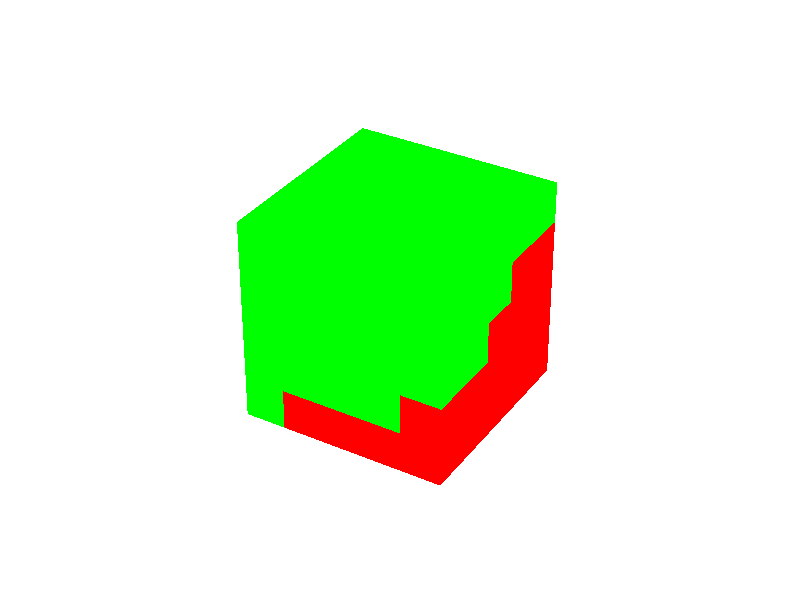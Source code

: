 #version 3.7;
#include "shapes.inc"
background {color rgb<1.000000,1.000000,1.000000>}
camera {
perspective
right x*image_width/image_height
location <3.962000, 4.827000, -5.270000>
look_at <0.500000, 0.500000, 0.500000>
angle 25.000000
sky <0.000000, 1.000000, 0.000000>
}
light_source { <3.962000, 4.827000, -5.270000> rgb<1.000000, 1.000000, 1.000000> shadowless}

global_settings { assumed_gamma 2.2 }
union {

mesh2 {
  vertex_vectors {
    152,
    <0.000000000000,0.000000000000,0.000000000000>,
    <0.200000000000,0.000000000000,0.000000000000>,
    <0.400000000000,0.000000000000,0.000000000000>,
    <0.600000000000,0.000000000000,0.000000000000>,
    <0.800000000000,0.000000000000,0.000000000000>,
    <1.000000000000,0.000000000000,0.000000000000>,
    <0.000000000000,0.200000000000,0.000000000000>,
    <0.200000000000,0.200000000000,0.000000000000>,
    <0.400000000000,0.200000000000,0.000000000000>,
    <0.600000000000,0.200000000000,0.000000000000>,
    <0.800000000000,0.200000000000,0.000000000000>,
    <1.000000000000,0.200000000000,0.000000000000>,
    <0.000000000000,0.400000000000,0.000000000000>,
    <0.200000000000,0.400000000000,0.000000000000>,
    <0.400000000000,0.400000000000,0.000000000000>,
    <0.600000000000,0.400000000000,0.000000000000>,
    <0.800000000000,0.400000000000,0.000000000000>,
    <1.000000000000,0.400000000000,0.000000000000>,
    <0.000000000000,0.600000000000,0.000000000000>,
    <0.200000000000,0.600000000000,0.000000000000>,
    <0.400000000000,0.600000000000,0.000000000000>,
    <0.600000000000,0.600000000000,0.000000000000>,
    <0.800000000000,0.600000000000,0.000000000000>,
    <1.000000000000,0.600000000000,0.000000000000>,
    <0.000000000000,0.800000000000,0.000000000000>,
    <0.200000000000,0.800000000000,0.000000000000>,
    <0.400000000000,0.800000000000,0.000000000000>,
    <0.600000000000,0.800000000000,0.000000000000>,
    <0.800000000000,0.800000000000,0.000000000000>,
    <1.000000000000,0.800000000000,0.000000000000>,
    <0.000000000000,1.000000000000,0.000000000000>,
    <0.200000000000,1.000000000000,0.000000000000>,
    <0.400000000000,1.000000000000,0.000000000000>,
    <0.600000000000,1.000000000000,0.000000000000>,
    <0.800000000000,1.000000000000,0.000000000000>,
    <1.000000000000,1.000000000000,0.000000000000>,
    <0.000000000000,0.000000000000,0.200000000000>,
    <0.200000000000,0.000000000000,0.200000000000>,
    <0.400000000000,0.000000000000,0.200000000000>,
    <0.600000000000,0.000000000000,0.200000000000>,
    <0.800000000000,0.000000000000,0.200000000000>,
    <1.000000000000,0.000000000000,0.200000000000>,
    <0.000000000000,0.200000000000,0.200000000000>,
    <1.000000000000,0.200000000000,0.200000000000>,
    <0.000000000000,0.400000000000,0.200000000000>,
    <1.000000000000,0.400000000000,0.200000000000>,
    <0.000000000000,0.600000000000,0.200000000000>,
    <1.000000000000,0.600000000000,0.200000000000>,
    <0.000000000000,0.800000000000,0.200000000000>,
    <1.000000000000,0.800000000000,0.200000000000>,
    <0.000000000000,1.000000000000,0.200000000000>,
    <0.200000000000,1.000000000000,0.200000000000>,
    <0.400000000000,1.000000000000,0.200000000000>,
    <0.600000000000,1.000000000000,0.200000000000>,
    <0.800000000000,1.000000000000,0.200000000000>,
    <1.000000000000,1.000000000000,0.200000000000>,
    <0.000000000000,0.000000000000,0.400000000000>,
    <0.200000000000,0.000000000000,0.400000000000>,
    <0.400000000000,0.000000000000,0.400000000000>,
    <0.600000000000,0.000000000000,0.400000000000>,
    <0.800000000000,0.000000000000,0.400000000000>,
    <1.000000000000,0.000000000000,0.400000000000>,
    <0.000000000000,0.200000000000,0.400000000000>,
    <1.000000000000,0.200000000000,0.400000000000>,
    <0.000000000000,0.400000000000,0.400000000000>,
    <1.000000000000,0.400000000000,0.400000000000>,
    <0.000000000000,0.600000000000,0.400000000000>,
    <1.000000000000,0.600000000000,0.400000000000>,
    <0.000000000000,0.800000000000,0.400000000000>,
    <1.000000000000,0.800000000000,0.400000000000>,
    <0.000000000000,1.000000000000,0.400000000000>,
    <0.200000000000,1.000000000000,0.400000000000>,
    <0.400000000000,1.000000000000,0.400000000000>,
    <0.600000000000,1.000000000000,0.400000000000>,
    <0.800000000000,1.000000000000,0.400000000000>,
    <1.000000000000,1.000000000000,0.400000000000>,
    <0.000000000000,0.000000000000,0.600000000000>,
    <0.200000000000,0.000000000000,0.600000000000>,
    <0.400000000000,0.000000000000,0.600000000000>,
    <0.600000000000,0.000000000000,0.600000000000>,
    <0.800000000000,0.000000000000,0.600000000000>,
    <1.000000000000,0.000000000000,0.600000000000>,
    <0.000000000000,0.200000000000,0.600000000000>,
    <1.000000000000,0.200000000000,0.600000000000>,
    <0.000000000000,0.400000000000,0.600000000000>,
    <1.000000000000,0.400000000000,0.600000000000>,
    <0.000000000000,0.600000000000,0.600000000000>,
    <1.000000000000,0.600000000000,0.600000000000>,
    <0.000000000000,0.800000000000,0.600000000000>,
    <1.000000000000,0.800000000000,0.600000000000>,
    <0.000000000000,1.000000000000,0.600000000000>,
    <0.200000000000,1.000000000000,0.600000000000>,
    <0.400000000000,1.000000000000,0.600000000000>,
    <0.600000000000,1.000000000000,0.600000000000>,
    <0.800000000000,1.000000000000,0.600000000000>,
    <1.000000000000,1.000000000000,0.600000000000>,
    <0.000000000000,0.000000000000,0.800000000000>,
    <0.200000000000,0.000000000000,0.800000000000>,
    <0.400000000000,0.000000000000,0.800000000000>,
    <0.600000000000,0.000000000000,0.800000000000>,
    <0.800000000000,0.000000000000,0.800000000000>,
    <1.000000000000,0.000000000000,0.800000000000>,
    <0.000000000000,0.200000000000,0.800000000000>,
    <1.000000000000,0.200000000000,0.800000000000>,
    <0.000000000000,0.400000000000,0.800000000000>,
    <1.000000000000,0.400000000000,0.800000000000>,
    <0.000000000000,0.600000000000,0.800000000000>,
    <1.000000000000,0.600000000000,0.800000000000>,
    <0.000000000000,0.800000000000,0.800000000000>,
    <1.000000000000,0.800000000000,0.800000000000>,
    <0.000000000000,1.000000000000,0.800000000000>,
    <0.200000000000,1.000000000000,0.800000000000>,
    <0.400000000000,1.000000000000,0.800000000000>,
    <0.600000000000,1.000000000000,0.800000000000>,
    <0.800000000000,1.000000000000,0.800000000000>,
    <1.000000000000,1.000000000000,0.800000000000>,
    <0.000000000000,0.000000000000,1.000000000000>,
    <0.200000000000,0.000000000000,1.000000000000>,
    <0.400000000000,0.000000000000,1.000000000000>,
    <0.600000000000,0.000000000000,1.000000000000>,
    <0.800000000000,0.000000000000,1.000000000000>,
    <1.000000000000,0.000000000000,1.000000000000>,
    <0.000000000000,0.200000000000,1.000000000000>,
    <0.200000000000,0.200000000000,1.000000000000>,
    <0.400000000000,0.200000000000,1.000000000000>,
    <0.600000000000,0.200000000000,1.000000000000>,
    <0.800000000000,0.200000000000,1.000000000000>,
    <1.000000000000,0.200000000000,1.000000000000>,
    <0.000000000000,0.400000000000,1.000000000000>,
    <0.200000000000,0.400000000000,1.000000000000>,
    <0.400000000000,0.400000000000,1.000000000000>,
    <0.600000000000,0.400000000000,1.000000000000>,
    <0.800000000000,0.400000000000,1.000000000000>,
    <1.000000000000,0.400000000000,1.000000000000>,
    <0.000000000000,0.600000000000,1.000000000000>,
    <0.200000000000,0.600000000000,1.000000000000>,
    <0.400000000000,0.600000000000,1.000000000000>,
    <0.600000000000,0.600000000000,1.000000000000>,
    <0.800000000000,0.600000000000,1.000000000000>,
    <1.000000000000,0.600000000000,1.000000000000>,
    <0.000000000000,0.800000000000,1.000000000000>,
    <0.200000000000,0.800000000000,1.000000000000>,
    <0.400000000000,0.800000000000,1.000000000000>,
    <0.600000000000,0.800000000000,1.000000000000>,
    <0.800000000000,0.800000000000,1.000000000000>,
    <1.000000000000,0.800000000000,1.000000000000>,
    <0.000000000000,1.000000000000,1.000000000000>,
    <0.200000000000,1.000000000000,1.000000000000>,
    <0.400000000000,1.000000000000,1.000000000000>,
    <0.600000000000,1.000000000000,1.000000000000>,
    <0.800000000000,1.000000000000,1.000000000000>,
    <1.000000000000,1.000000000000,1.000000000000> 
  }
  texture_list {
    150,
    texture{pigment{rgb<0.000000000000,1.000000000000,0.000000000000>} finish {ambient 0.600000 diffuse 0.600000 reflection 0.000000}}
    texture{pigment{rgb<0.000000000000,1.000000000000,0.000000000000>} finish {ambient 0.600000 diffuse 0.600000 reflection 0.000000}}
    texture{pigment{rgb<0.000000000000,1.000000000000,0.000000000000>} finish {ambient 0.600000 diffuse 0.600000 reflection 0.000000}}
    texture{pigment{rgb<1.000000000000,0.000000000000,0.000000000000>} finish {ambient 0.600000 diffuse 0.600000 reflection 0.000000}}
    texture{pigment{rgb<1.000000000000,0.000000000000,0.000000000000>} finish {ambient 0.600000 diffuse 0.600000 reflection 0.000000}}
    texture{pigment{rgb<1.000000000000,0.000000000000,0.000000000000>} finish {ambient 0.600000 diffuse 0.600000 reflection 0.000000}}
    texture{pigment{rgb<1.000000000000,0.000000000000,0.000000000000>} finish {ambient 0.600000 diffuse 0.600000 reflection 0.000000}}
    texture{pigment{rgb<1.000000000000,0.000000000000,0.000000000000>} finish {ambient 0.600000 diffuse 0.600000 reflection 0.000000}}
    texture{pigment{rgb<1.000000000000,0.000000000000,0.000000000000>} finish {ambient 0.600000 diffuse 0.600000 reflection 0.000000}}
    texture{pigment{rgb<1.000000000000,0.000000000000,0.000000000000>} finish {ambient 0.600000 diffuse 0.600000 reflection 0.000000}}
    texture{pigment{rgb<1.000000000000,0.000000000000,0.000000000000>} finish {ambient 0.600000 diffuse 0.600000 reflection 0.000000}}
    texture{pigment{rgb<1.000000000000,0.000000000000,0.000000000000>} finish {ambient 0.600000 diffuse 0.600000 reflection 0.000000}}
    texture{pigment{rgb<1.000000000000,0.000000000000,0.000000000000>} finish {ambient 0.600000 diffuse 0.600000 reflection 0.000000}}
    texture{pigment{rgb<1.000000000000,0.000000000000,0.000000000000>} finish {ambient 0.600000 diffuse 0.600000 reflection 0.000000}}
    texture{pigment{rgb<1.000000000000,0.000000000000,0.000000000000>} finish {ambient 0.600000 diffuse 0.600000 reflection 0.000000}}
    texture{pigment{rgb<1.000000000000,0.000000000000,0.000000000000>} finish {ambient 0.600000 diffuse 0.600000 reflection 0.000000}}
    texture{pigment{rgb<1.000000000000,0.000000000000,0.000000000000>} finish {ambient 0.600000 diffuse 0.600000 reflection 0.000000}}
    texture{pigment{rgb<1.000000000000,0.000000000000,0.000000000000>} finish {ambient 0.600000 diffuse 0.600000 reflection 0.000000}}
    texture{pigment{rgb<1.000000000000,0.000000000000,0.000000000000>} finish {ambient 0.600000 diffuse 0.600000 reflection 0.000000}}
    texture{pigment{rgb<1.000000000000,0.000000000000,0.000000000000>} finish {ambient 0.600000 diffuse 0.600000 reflection 0.000000}}
    texture{pigment{rgb<1.000000000000,0.000000000000,0.000000000000>} finish {ambient 0.600000 diffuse 0.600000 reflection 0.000000}}
    texture{pigment{rgb<1.000000000000,0.000000000000,0.000000000000>} finish {ambient 0.600000 diffuse 0.600000 reflection 0.000000}}
    texture{pigment{rgb<1.000000000000,0.000000000000,0.000000000000>} finish {ambient 0.600000 diffuse 0.600000 reflection 0.000000}}
    texture{pigment{rgb<1.000000000000,0.000000000000,0.000000000000>} finish {ambient 0.600000 diffuse 0.600000 reflection 0.000000}}
    texture{pigment{rgb<1.000000000000,0.000000000000,0.000000000000>} finish {ambient 0.600000 diffuse 0.600000 reflection 0.000000}}
    texture{pigment{rgb<1.000000000000,0.000000000000,0.000000000000>} finish {ambient 0.600000 diffuse 0.600000 reflection 0.000000}}
    texture{pigment{rgb<1.000000000000,0.000000000000,0.000000000000>} finish {ambient 0.600000 diffuse 0.600000 reflection 0.000000}}
    texture{pigment{rgb<1.000000000000,0.000000000000,0.000000000000>} finish {ambient 0.600000 diffuse 0.600000 reflection 0.000000}}
    texture{pigment{rgb<1.000000000000,0.000000000000,0.000000000000>} finish {ambient 0.600000 diffuse 0.600000 reflection 0.000000}}
    texture{pigment{rgb<1.000000000000,0.000000000000,0.000000000000>} finish {ambient 0.600000 diffuse 0.600000 reflection 0.000000}}
    texture{pigment{rgb<1.000000000000,0.000000000000,0.000000000000>} finish {ambient 0.600000 diffuse 0.600000 reflection 0.000000}}
    texture{pigment{rgb<1.000000000000,0.000000000000,0.000000000000>} finish {ambient 0.600000 diffuse 0.600000 reflection 0.000000}}
    texture{pigment{rgb<1.000000000000,0.000000000000,0.000000000000>} finish {ambient 0.600000 diffuse 0.600000 reflection 0.000000}}
    texture{pigment{rgb<1.000000000000,0.000000000000,0.000000000000>} finish {ambient 0.600000 diffuse 0.600000 reflection 0.000000}}
    texture{pigment{rgb<1.000000000000,0.000000000000,0.000000000000>} finish {ambient 0.600000 diffuse 0.600000 reflection 0.000000}}
    texture{pigment{rgb<1.000000000000,0.000000000000,0.000000000000>} finish {ambient 0.600000 diffuse 0.600000 reflection 0.000000}}
    texture{pigment{rgb<1.000000000000,0.000000000000,0.000000000000>} finish {ambient 0.600000 diffuse 0.600000 reflection 0.000000}}
    texture{pigment{rgb<1.000000000000,0.000000000000,0.000000000000>} finish {ambient 0.600000 diffuse 0.600000 reflection 0.000000}}
    texture{pigment{rgb<1.000000000000,0.000000000000,0.000000000000>} finish {ambient 0.600000 diffuse 0.600000 reflection 0.000000}}
    texture{pigment{rgb<1.000000000000,0.000000000000,0.000000000000>} finish {ambient 0.600000 diffuse 0.600000 reflection 0.000000}}
    texture{pigment{rgb<1.000000000000,0.000000000000,0.000000000000>} finish {ambient 0.600000 diffuse 0.600000 reflection 0.000000}}
    texture{pigment{rgb<1.000000000000,0.000000000000,0.000000000000>} finish {ambient 0.600000 diffuse 0.600000 reflection 0.000000}}
    texture{pigment{rgb<1.000000000000,0.000000000000,0.000000000000>} finish {ambient 0.600000 diffuse 0.600000 reflection 0.000000}}
    texture{pigment{rgb<1.000000000000,0.000000000000,0.000000000000>} finish {ambient 0.600000 diffuse 0.600000 reflection 0.000000}}
    texture{pigment{rgb<1.000000000000,0.000000000000,0.000000000000>} finish {ambient 0.600000 diffuse 0.600000 reflection 0.000000}}
    texture{pigment{rgb<0.000000000000,1.000000000000,0.000000000000>} finish {ambient 0.600000 diffuse 0.600000 reflection 0.000000}}
    texture{pigment{rgb<0.000000000000,1.000000000000,0.000000000000>} finish {ambient 0.600000 diffuse 0.600000 reflection 0.000000}}
    texture{pigment{rgb<0.000000000000,1.000000000000,0.000000000000>} finish {ambient 0.600000 diffuse 0.600000 reflection 0.000000}}
    texture{pigment{rgb<0.000000000000,1.000000000000,0.000000000000>} finish {ambient 0.600000 diffuse 0.600000 reflection 0.000000}}
    texture{pigment{rgb<0.000000000000,1.000000000000,0.000000000000>} finish {ambient 0.600000 diffuse 0.600000 reflection 0.000000}}
    texture{pigment{rgb<1.000000000000,0.000000000000,0.000000000000>} finish {ambient 0.600000 diffuse 0.600000 reflection 0.000000}}
    texture{pigment{rgb<1.000000000000,0.000000000000,0.000000000000>} finish {ambient 0.600000 diffuse 0.600000 reflection 0.000000}}
    texture{pigment{rgb<0.000000000000,1.000000000000,0.000000000000>} finish {ambient 0.600000 diffuse 0.600000 reflection 0.000000}}
    texture{pigment{rgb<1.000000000000,0.000000000000,0.000000000000>} finish {ambient 0.600000 diffuse 0.600000 reflection 0.000000}}
    texture{pigment{rgb<0.000000000000,1.000000000000,0.000000000000>} finish {ambient 0.600000 diffuse 0.600000 reflection 0.000000}}
    texture{pigment{rgb<1.000000000000,0.000000000000,0.000000000000>} finish {ambient 0.600000 diffuse 0.600000 reflection 0.000000}}
    texture{pigment{rgb<1.000000000000,0.000000000000,0.000000000000>} finish {ambient 0.600000 diffuse 0.600000 reflection 0.000000}}
    texture{pigment{rgb<1.000000000000,0.000000000000,0.000000000000>} finish {ambient 0.600000 diffuse 0.600000 reflection 0.000000}}
    texture{pigment{rgb<1.000000000000,0.000000000000,0.000000000000>} finish {ambient 0.600000 diffuse 0.600000 reflection 0.000000}}
    texture{pigment{rgb<1.000000000000,0.000000000000,0.000000000000>} finish {ambient 0.600000 diffuse 0.600000 reflection 0.000000}}
    texture{pigment{rgb<1.000000000000,0.000000000000,0.000000000000>} finish {ambient 0.600000 diffuse 0.600000 reflection 0.000000}}
    texture{pigment{rgb<1.000000000000,0.000000000000,0.000000000000>} finish {ambient 0.600000 diffuse 0.600000 reflection 0.000000}}
    texture{pigment{rgb<1.000000000000,0.000000000000,0.000000000000>} finish {ambient 0.600000 diffuse 0.600000 reflection 0.000000}}
    texture{pigment{rgb<1.000000000000,0.000000000000,0.000000000000>} finish {ambient 0.600000 diffuse 0.600000 reflection 0.000000}}
    texture{pigment{rgb<1.000000000000,0.000000000000,0.000000000000>} finish {ambient 0.600000 diffuse 0.600000 reflection 0.000000}}
    texture{pigment{rgb<0.000000000000,1.000000000000,0.000000000000>} finish {ambient 0.600000 diffuse 0.600000 reflection 0.000000}}
    texture{pigment{rgb<0.000000000000,1.000000000000,0.000000000000>} finish {ambient 0.600000 diffuse 0.600000 reflection 0.000000}}
    texture{pigment{rgb<0.000000000000,1.000000000000,0.000000000000>} finish {ambient 0.600000 diffuse 0.600000 reflection 0.000000}}
    texture{pigment{rgb<0.000000000000,1.000000000000,0.000000000000>} finish {ambient 0.600000 diffuse 0.600000 reflection 0.000000}}
    texture{pigment{rgb<0.000000000000,1.000000000000,0.000000000000>} finish {ambient 0.600000 diffuse 0.600000 reflection 0.000000}}
    texture{pigment{rgb<0.000000000000,1.000000000000,0.000000000000>} finish {ambient 0.600000 diffuse 0.600000 reflection 0.000000}}
    texture{pigment{rgb<0.000000000000,1.000000000000,0.000000000000>} finish {ambient 0.600000 diffuse 0.600000 reflection 0.000000}}
    texture{pigment{rgb<0.000000000000,1.000000000000,0.000000000000>} finish {ambient 0.600000 diffuse 0.600000 reflection 0.000000}}
    texture{pigment{rgb<0.000000000000,1.000000000000,0.000000000000>} finish {ambient 0.600000 diffuse 0.600000 reflection 0.000000}}
    texture{pigment{rgb<0.000000000000,1.000000000000,0.000000000000>} finish {ambient 0.600000 diffuse 0.600000 reflection 0.000000}}
    texture{pigment{rgb<1.000000000000,0.000000000000,0.000000000000>} finish {ambient 0.600000 diffuse 0.600000 reflection 0.000000}}
    texture{pigment{rgb<0.000000000000,1.000000000000,0.000000000000>} finish {ambient 0.600000 diffuse 0.600000 reflection 0.000000}}
    texture{pigment{rgb<1.000000000000,0.000000000000,0.000000000000>} finish {ambient 0.600000 diffuse 0.600000 reflection 0.000000}}
    texture{pigment{rgb<1.000000000000,0.000000000000,0.000000000000>} finish {ambient 0.600000 diffuse 0.600000 reflection 0.000000}}
    texture{pigment{rgb<1.000000000000,0.000000000000,0.000000000000>} finish {ambient 0.600000 diffuse 0.600000 reflection 0.000000}}
    texture{pigment{rgb<1.000000000000,0.000000000000,0.000000000000>} finish {ambient 0.600000 diffuse 0.600000 reflection 0.000000}}
    texture{pigment{rgb<1.000000000000,0.000000000000,0.000000000000>} finish {ambient 0.600000 diffuse 0.600000 reflection 0.000000}}
    texture{pigment{rgb<1.000000000000,0.000000000000,0.000000000000>} finish {ambient 0.600000 diffuse 0.600000 reflection 0.000000}}
    texture{pigment{rgb<1.000000000000,0.000000000000,0.000000000000>} finish {ambient 0.600000 diffuse 0.600000 reflection 0.000000}}
    texture{pigment{rgb<1.000000000000,0.000000000000,0.000000000000>} finish {ambient 0.600000 diffuse 0.600000 reflection 0.000000}}
    texture{pigment{rgb<0.000000000000,1.000000000000,0.000000000000>} finish {ambient 0.600000 diffuse 0.600000 reflection 0.000000}}
    texture{pigment{rgb<0.000000000000,1.000000000000,0.000000000000>} finish {ambient 0.600000 diffuse 0.600000 reflection 0.000000}}
    texture{pigment{rgb<0.000000000000,1.000000000000,0.000000000000>} finish {ambient 0.600000 diffuse 0.600000 reflection 0.000000}}
    texture{pigment{rgb<0.000000000000,1.000000000000,0.000000000000>} finish {ambient 0.600000 diffuse 0.600000 reflection 0.000000}}
    texture{pigment{rgb<0.000000000000,1.000000000000,0.000000000000>} finish {ambient 0.600000 diffuse 0.600000 reflection 0.000000}}
    texture{pigment{rgb<0.000000000000,1.000000000000,0.000000000000>} finish {ambient 0.600000 diffuse 0.600000 reflection 0.000000}}
    texture{pigment{rgb<0.000000000000,1.000000000000,0.000000000000>} finish {ambient 0.600000 diffuse 0.600000 reflection 0.000000}}
    texture{pigment{rgb<0.000000000000,1.000000000000,0.000000000000>} finish {ambient 0.600000 diffuse 0.600000 reflection 0.000000}}
    texture{pigment{rgb<0.000000000000,1.000000000000,0.000000000000>} finish {ambient 0.600000 diffuse 0.600000 reflection 0.000000}}
    texture{pigment{rgb<0.000000000000,1.000000000000,0.000000000000>} finish {ambient 0.600000 diffuse 0.600000 reflection 0.000000}}
    texture{pigment{rgb<0.000000000000,1.000000000000,0.000000000000>} finish {ambient 0.600000 diffuse 0.600000 reflection 0.000000}}
    texture{pigment{rgb<0.000000000000,1.000000000000,0.000000000000>} finish {ambient 0.600000 diffuse 0.600000 reflection 0.000000}}
    texture{pigment{rgb<1.000000000000,0.000000000000,0.000000000000>} finish {ambient 0.600000 diffuse 0.600000 reflection 0.000000}}
    texture{pigment{rgb<0.000000000000,1.000000000000,0.000000000000>} finish {ambient 0.600000 diffuse 0.600000 reflection 0.000000}}
    texture{pigment{rgb<0.000000000000,1.000000000000,0.000000000000>} finish {ambient 0.600000 diffuse 0.600000 reflection 0.000000}}
    texture{pigment{rgb<0.000000000000,1.000000000000,0.000000000000>} finish {ambient 0.600000 diffuse 0.600000 reflection 0.000000}}
    texture{pigment{rgb<0.000000000000,1.000000000000,0.000000000000>} finish {ambient 0.600000 diffuse 0.600000 reflection 0.000000}}
    texture{pigment{rgb<1.000000000000,0.000000000000,0.000000000000>} finish {ambient 0.600000 diffuse 0.600000 reflection 0.000000}}
    texture{pigment{rgb<1.000000000000,0.000000000000,0.000000000000>} finish {ambient 0.600000 diffuse 0.600000 reflection 0.000000}}
    texture{pigment{rgb<1.000000000000,0.000000000000,0.000000000000>} finish {ambient 0.600000 diffuse 0.600000 reflection 0.000000}}
    texture{pigment{rgb<0.000000000000,1.000000000000,0.000000000000>} finish {ambient 0.600000 diffuse 0.600000 reflection 0.000000}}
    texture{pigment{rgb<0.000000000000,1.000000000000,0.000000000000>} finish {ambient 0.600000 diffuse 0.600000 reflection 0.000000}}
    texture{pigment{rgb<0.000000000000,1.000000000000,0.000000000000>} finish {ambient 0.600000 diffuse 0.600000 reflection 0.000000}}
    texture{pigment{rgb<0.000000000000,1.000000000000,0.000000000000>} finish {ambient 0.600000 diffuse 0.600000 reflection 0.000000}}
    texture{pigment{rgb<0.000000000000,1.000000000000,0.000000000000>} finish {ambient 0.600000 diffuse 0.600000 reflection 0.000000}}
    texture{pigment{rgb<0.000000000000,1.000000000000,0.000000000000>} finish {ambient 0.600000 diffuse 0.600000 reflection 0.000000}}
    texture{pigment{rgb<0.000000000000,1.000000000000,0.000000000000>} finish {ambient 0.600000 diffuse 0.600000 reflection 0.000000}}
    texture{pigment{rgb<0.000000000000,1.000000000000,0.000000000000>} finish {ambient 0.600000 diffuse 0.600000 reflection 0.000000}}
    texture{pigment{rgb<0.000000000000,1.000000000000,0.000000000000>} finish {ambient 0.600000 diffuse 0.600000 reflection 0.000000}}
    texture{pigment{rgb<0.000000000000,1.000000000000,0.000000000000>} finish {ambient 0.600000 diffuse 0.600000 reflection 0.000000}}
    texture{pigment{rgb<0.000000000000,1.000000000000,0.000000000000>} finish {ambient 0.600000 diffuse 0.600000 reflection 0.000000}}
    texture{pigment{rgb<0.000000000000,1.000000000000,0.000000000000>} finish {ambient 0.600000 diffuse 0.600000 reflection 0.000000}}
    texture{pigment{rgb<0.000000000000,1.000000000000,0.000000000000>} finish {ambient 0.600000 diffuse 0.600000 reflection 0.000000}}
    texture{pigment{rgb<0.000000000000,1.000000000000,0.000000000000>} finish {ambient 0.600000 diffuse 0.600000 reflection 0.000000}}
    texture{pigment{rgb<0.000000000000,1.000000000000,0.000000000000>} finish {ambient 0.600000 diffuse 0.600000 reflection 0.000000}}
    texture{pigment{rgb<0.000000000000,1.000000000000,0.000000000000>} finish {ambient 0.600000 diffuse 0.600000 reflection 0.000000}}
    texture{pigment{rgb<0.000000000000,1.000000000000,0.000000000000>} finish {ambient 0.600000 diffuse 0.600000 reflection 0.000000}}
    texture{pigment{rgb<0.000000000000,1.000000000000,0.000000000000>} finish {ambient 0.600000 diffuse 0.600000 reflection 0.000000}}
    texture{pigment{rgb<0.000000000000,1.000000000000,0.000000000000>} finish {ambient 0.600000 diffuse 0.600000 reflection 0.000000}}
    texture{pigment{rgb<0.000000000000,1.000000000000,0.000000000000>} finish {ambient 0.600000 diffuse 0.600000 reflection 0.000000}}
    texture{pigment{rgb<0.000000000000,1.000000000000,0.000000000000>} finish {ambient 0.600000 diffuse 0.600000 reflection 0.000000}}
    texture{pigment{rgb<0.000000000000,1.000000000000,0.000000000000>} finish {ambient 0.600000 diffuse 0.600000 reflection 0.000000}}
    texture{pigment{rgb<0.000000000000,1.000000000000,0.000000000000>} finish {ambient 0.600000 diffuse 0.600000 reflection 0.000000}}
    texture{pigment{rgb<0.000000000000,1.000000000000,0.000000000000>} finish {ambient 0.600000 diffuse 0.600000 reflection 0.000000}}
    texture{pigment{rgb<0.000000000000,1.000000000000,0.000000000000>} finish {ambient 0.600000 diffuse 0.600000 reflection 0.000000}}
    texture{pigment{rgb<0.000000000000,1.000000000000,0.000000000000>} finish {ambient 0.600000 diffuse 0.600000 reflection 0.000000}}
    texture{pigment{rgb<0.000000000000,1.000000000000,0.000000000000>} finish {ambient 0.600000 diffuse 0.600000 reflection 0.000000}}
    texture{pigment{rgb<0.000000000000,1.000000000000,0.000000000000>} finish {ambient 0.600000 diffuse 0.600000 reflection 0.000000}}
    texture{pigment{rgb<0.000000000000,1.000000000000,0.000000000000>} finish {ambient 0.600000 diffuse 0.600000 reflection 0.000000}}
    texture{pigment{rgb<0.000000000000,1.000000000000,0.000000000000>} finish {ambient 0.600000 diffuse 0.600000 reflection 0.000000}}
    texture{pigment{rgb<0.000000000000,1.000000000000,0.000000000000>} finish {ambient 0.600000 diffuse 0.600000 reflection 0.000000}}
    texture{pigment{rgb<0.000000000000,1.000000000000,0.000000000000>} finish {ambient 0.600000 diffuse 0.600000 reflection 0.000000}}
    texture{pigment{rgb<0.000000000000,1.000000000000,0.000000000000>} finish {ambient 0.600000 diffuse 0.600000 reflection 0.000000}}
    texture{pigment{rgb<0.000000000000,1.000000000000,0.000000000000>} finish {ambient 0.600000 diffuse 0.600000 reflection 0.000000}}
    texture{pigment{rgb<0.000000000000,1.000000000000,0.000000000000>} finish {ambient 0.600000 diffuse 0.600000 reflection 0.000000}}
    texture{pigment{rgb<0.000000000000,1.000000000000,0.000000000000>} finish {ambient 0.600000 diffuse 0.600000 reflection 0.000000}}
    texture{pigment{rgb<0.000000000000,1.000000000000,0.000000000000>} finish {ambient 0.600000 diffuse 0.600000 reflection 0.000000}}
    texture{pigment{rgb<0.000000000000,1.000000000000,0.000000000000>} finish {ambient 0.600000 diffuse 0.600000 reflection 0.000000}}
    texture{pigment{rgb<0.000000000000,1.000000000000,0.000000000000>} finish {ambient 0.600000 diffuse 0.600000 reflection 0.000000}}
    texture{pigment{rgb<0.000000000000,1.000000000000,0.000000000000>} finish {ambient 0.600000 diffuse 0.600000 reflection 0.000000}}
    texture{pigment{rgb<0.000000000000,1.000000000000,0.000000000000>} finish {ambient 0.600000 diffuse 0.600000 reflection 0.000000}}
    texture{pigment{rgb<0.000000000000,1.000000000000,0.000000000000>} finish {ambient 0.600000 diffuse 0.600000 reflection 0.000000}}
    texture{pigment{rgb<0.000000000000,1.000000000000,0.000000000000>} finish {ambient 0.600000 diffuse 0.600000 reflection 0.000000}}
    texture{pigment{rgb<0.000000000000,1.000000000000,0.000000000000>} finish {ambient 0.600000 diffuse 0.600000 reflection 0.000000}}
    texture{pigment{rgb<0.000000000000,1.000000000000,0.000000000000>} finish {ambient 0.600000 diffuse 0.600000 reflection 0.000000}}
  }
  face_indices {
    300,
    <0,1,7>,0,
    <0,7,6>,0,
    <0,1,37>,1,
    <0,37,36>,1,
    <0,6,42>,2,
    <0,42,36>,2,
    <1,2,8>,3,
    <1,8,7>,3,
    <1,2,38>,4,
    <1,38,37>,4,
    <2,3,9>,5,
    <2,9,8>,5,
    <2,3,39>,6,
    <2,39,38>,6,
    <3,4,10>,7,
    <3,10,9>,7,
    <3,4,40>,8,
    <3,40,39>,8,
    <4,5,11>,9,
    <4,11,10>,9,
    <4,5,41>,10,
    <4,41,40>,10,
    <5,11,43>,11,
    <5,43,41>,11,
    <6,7,13>,12,
    <6,13,12>,12,
    <6,12,44>,13,
    <6,44,42>,13,
    <7,8,14>,14,
    <7,14,13>,14,
    <8,9,15>,15,
    <8,15,14>,15,
    <9,10,16>,16,
    <9,16,15>,16,
    <10,11,17>,17,
    <10,17,16>,17,
    <11,17,45>,18,
    <11,45,43>,18,
    <12,13,19>,19,
    <12,19,18>,19,
    <12,18,46>,20,
    <12,46,44>,20,
    <13,14,20>,21,
    <13,20,19>,21,
    <14,15,21>,22,
    <14,21,20>,22,
    <15,16,22>,23,
    <15,22,21>,23,
    <16,17,23>,24,
    <16,23,22>,24,
    <17,23,47>,25,
    <17,47,45>,25,
    <18,19,25>,26,
    <18,25,24>,26,
    <18,24,48>,27,
    <18,48,46>,27,
    <19,20,26>,28,
    <19,26,25>,28,
    <20,21,27>,29,
    <20,27,26>,29,
    <21,22,28>,30,
    <21,28,27>,30,
    <22,23,29>,31,
    <22,29,28>,31,
    <23,29,49>,32,
    <23,49,47>,32,
    <24,25,31>,33,
    <24,31,30>,33,
    <30,31,51>,34,
    <30,51,50>,34,
    <24,30,50>,35,
    <24,50,48>,35,
    <25,26,32>,36,
    <25,32,31>,36,
    <31,32,52>,37,
    <31,52,51>,37,
    <26,27,33>,38,
    <26,33,32>,38,
    <32,33,53>,39,
    <32,53,52>,39,
    <27,28,34>,40,
    <27,34,33>,40,
    <33,34,54>,41,
    <33,54,53>,41,
    <28,29,35>,42,
    <28,35,34>,42,
    <34,35,55>,43,
    <34,55,54>,43,
    <29,35,55>,44,
    <29,55,49>,44,
    <36,37,57>,45,
    <36,57,56>,45,
    <36,42,62>,46,
    <36,62,56>,46,
    <37,38,58>,47,
    <37,58,57>,47,
    <38,39,59>,48,
    <38,59,58>,48,
    <39,40,60>,49,
    <39,60,59>,49,
    <40,41,61>,50,
    <40,61,60>,50,
    <41,43,63>,51,
    <41,63,61>,51,
    <42,44,64>,52,
    <42,64,62>,52,
    <43,45,65>,53,
    <43,65,63>,53,
    <44,46,66>,54,
    <44,66,64>,54,
    <45,47,67>,55,
    <45,67,65>,55,
    <46,48,68>,56,
    <46,68,66>,56,
    <47,49,69>,57,
    <47,69,67>,57,
    <50,51,71>,58,
    <50,71,70>,58,
    <48,50,70>,59,
    <48,70,68>,59,
    <51,52,72>,60,
    <51,72,71>,60,
    <52,53,73>,61,
    <52,73,72>,61,
    <53,54,74>,62,
    <53,74,73>,62,
    <54,55,75>,63,
    <54,75,74>,63,
    <49,55,75>,64,
    <49,75,69>,64,
    <56,57,77>,65,
    <56,77,76>,65,
    <56,62,82>,66,
    <56,82,76>,66,
    <57,58,78>,67,
    <57,78,77>,67,
    <58,59,79>,68,
    <58,79,78>,68,
    <59,60,80>,69,
    <59,80,79>,69,
    <60,61,81>,70,
    <60,81,80>,70,
    <61,63,83>,71,
    <61,83,81>,71,
    <62,64,84>,72,
    <62,84,82>,72,
    <63,65,85>,73,
    <63,85,83>,73,
    <64,66,86>,74,
    <64,86,84>,74,
    <65,67,87>,75,
    <65,87,85>,75,
    <66,68,88>,76,
    <66,88,86>,76,
    <67,69,89>,77,
    <67,89,87>,77,
    <70,71,91>,78,
    <70,91,90>,78,
    <68,70,90>,79,
    <68,90,88>,79,
    <71,72,92>,80,
    <71,92,91>,80,
    <72,73,93>,81,
    <72,93,92>,81,
    <73,74,94>,82,
    <73,94,93>,82,
    <74,75,95>,83,
    <74,95,94>,83,
    <69,75,95>,84,
    <69,95,89>,84,
    <76,77,97>,85,
    <76,97,96>,85,
    <76,82,102>,86,
    <76,102,96>,86,
    <77,78,98>,87,
    <77,98,97>,87,
    <78,79,99>,88,
    <78,99,98>,88,
    <79,80,100>,89,
    <79,100,99>,89,
    <80,81,101>,90,
    <80,101,100>,90,
    <81,83,103>,91,
    <81,103,101>,91,
    <82,84,104>,92,
    <82,104,102>,92,
    <83,85,105>,93,
    <83,105,103>,93,
    <84,86,106>,94,
    <84,106,104>,94,
    <85,87,107>,95,
    <85,107,105>,95,
    <86,88,108>,96,
    <86,108,106>,96,
    <87,89,109>,97,
    <87,109,107>,97,
    <90,91,111>,98,
    <90,111,110>,98,
    <88,90,110>,99,
    <88,110,108>,99,
    <91,92,112>,100,
    <91,112,111>,100,
    <92,93,113>,101,
    <92,113,112>,101,
    <93,94,114>,102,
    <93,114,113>,102,
    <94,95,115>,103,
    <94,115,114>,103,
    <89,95,115>,104,
    <89,115,109>,104,
    <116,117,123>,105,
    <116,123,122>,105,
    <96,97,117>,106,
    <96,117,116>,106,
    <96,102,122>,107,
    <96,122,116>,107,
    <117,118,124>,108,
    <117,124,123>,108,
    <97,98,118>,109,
    <97,118,117>,109,
    <118,119,125>,110,
    <118,125,124>,110,
    <98,99,119>,111,
    <98,119,118>,111,
    <119,120,126>,112,
    <119,126,125>,112,
    <99,100,120>,113,
    <99,120,119>,113,
    <120,121,127>,114,
    <120,127,126>,114,
    <100,101,121>,115,
    <100,121,120>,115,
    <101,103,127>,116,
    <101,127,121>,116,
    <122,123,129>,117,
    <122,129,128>,117,
    <102,104,128>,118,
    <102,128,122>,118,
    <123,124,130>,119,
    <123,130,129>,119,
    <124,125,131>,120,
    <124,131,130>,120,
    <125,126,132>,121,
    <125,132,131>,121,
    <126,127,133>,122,
    <126,133,132>,122,
    <103,105,133>,123,
    <103,133,127>,123,
    <128,129,135>,124,
    <128,135,134>,124,
    <104,106,134>,125,
    <104,134,128>,125,
    <129,130,136>,126,
    <129,136,135>,126,
    <130,131,137>,127,
    <130,137,136>,127,
    <131,132,138>,128,
    <131,138,137>,128,
    <132,133,139>,129,
    <132,139,138>,129,
    <105,107,139>,130,
    <105,139,133>,130,
    <134,135,141>,131,
    <134,141,140>,131,
    <106,108,140>,132,
    <106,140,134>,132,
    <135,136,142>,133,
    <135,142,141>,133,
    <136,137,143>,134,
    <136,143,142>,134,
    <137,138,144>,135,
    <137,144,143>,135,
    <138,139,145>,136,
    <138,145,144>,136,
    <107,109,145>,137,
    <107,145,139>,137,
    <140,141,147>,138,
    <140,147,146>,138,
    <110,111,147>,139,
    <110,147,146>,139,
    <108,110,146>,140,
    <108,146,140>,140,
    <141,142,148>,141,
    <141,148,147>,141,
    <111,112,148>,142,
    <111,148,147>,142,
    <142,143,149>,143,
    <142,149,148>,143,
    <112,113,149>,144,
    <112,149,148>,144,
    <143,144,150>,145,
    <143,150,149>,145,
    <113,114,150>,146,
    <113,150,149>,146,
    <144,145,151>,147,
    <144,151,150>,147,
    <114,115,151>,148,
    <114,151,150>,148,
    <109,115,151>,149,
    <109,151,145>,149 
  }
}
#declare elt3dedge =
  texture { pigment { rgb <0.000000,0.000000,0.000000> } finish {ambient 0.600000 diffuse 0.600000 reflection 0.000000} }
rotate<-90,  0,  0>
scale <  1,  1, -1>
}
